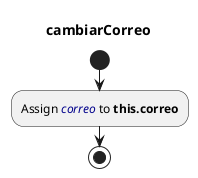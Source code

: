 @startuml
title cambiarCorreo
start
:Assign <color:darkblue><i>correo</i></color> to <b>this.correo</b>;
stop
@enduml
